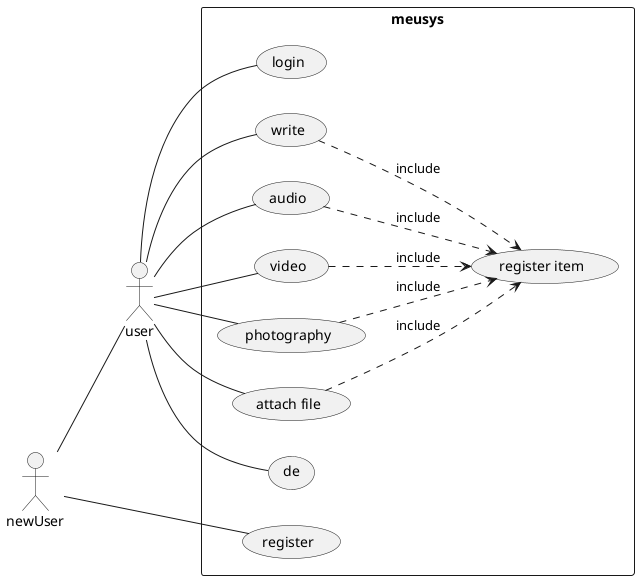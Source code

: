 @startuml teste

scale 1
left to right direction
skinparam PackageStyle rectangle
actor newUser
actor user
rectangle meusys {
  
  newUser -- (register)
  newUser -- user
  user -- (login)
  user -- (write)
  user -- (audio)
  user -- (video)
  user -- (photography)
  user -- (attach file)
  user -- (de)

  (write) -d.> (register item): include
  (audio) -d.> (register item): include
  (video) -d.> (register item): include
  (photography) -d.> (register item): include
  (attach file) -d.> (register item): include
}
@enduml
